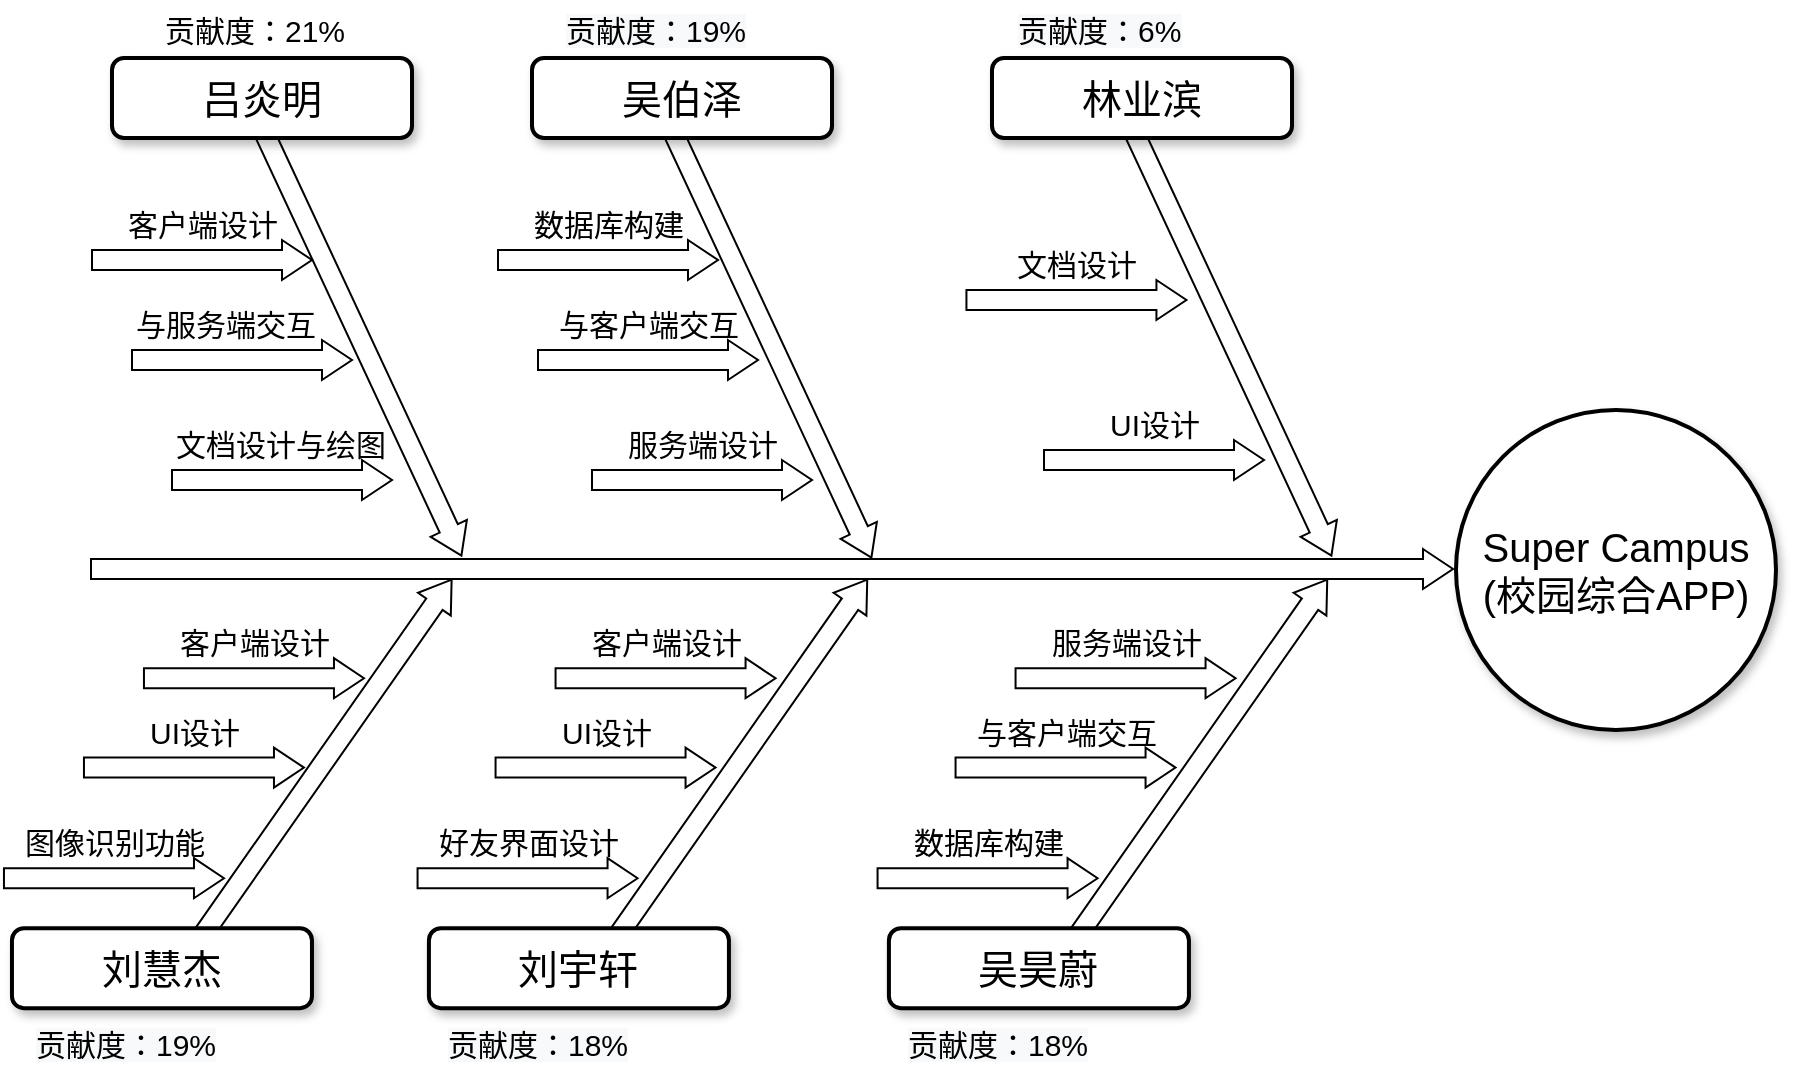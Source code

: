 <mxfile version="16.1.0" type="device"><diagram name="Page-1" id="b7a7eaba-c6c5-6fbe-34ae-1d3a4219ac39"><mxGraphModel dx="1038" dy="529" grid="1" gridSize="10" guides="1" tooltips="1" connect="1" arrows="1" fold="1" page="1" pageScale="1.5" pageWidth="1169" pageHeight="826" background="none" math="0" shadow="0"><root><mxCell id="0" style=";html=1;"/><mxCell id="1" style=";html=1;" parent="0"/><mxCell id="GviL98HE4_DU0zsVierA-6" value="" style="html=1;shadow=0;dashed=0;align=center;verticalAlign=middle;shape=mxgraph.arrows2.arrow;dy=0.5;dx=15;direction=north;notch=0;rounded=0;strokeWidth=1;fontSize=20;rotation=35;" parent="1" vertex="1"><mxGeometry x="1028" y="603.17" width="20" height="239.26" as="geometry"/></mxCell><mxCell id="279d4c6e8b4f5ae2-2" value="" style="html=1;shadow=0;dashed=0;align=center;verticalAlign=middle;shape=mxgraph.arrows2.arrow;dy=0.5;dx=15;direction=north;notch=0;rounded=0;strokeWidth=1;fontSize=20;rotation=35;" parent="1" vertex="1"><mxGeometry x="593" y="604.06" width="20" height="229.47" as="geometry"/></mxCell><mxCell id="279d4c6e8b4f5ae2-3" value="" style="html=1;shadow=0;dashed=0;align=center;verticalAlign=middle;shape=mxgraph.arrows2.arrow;dy=0.5;dx=15;direction=north;notch=0;rounded=0;strokeWidth=1;fontSize=20;rotation=35;" parent="1" vertex="1"><mxGeometry x="798" y="603.17" width="20" height="239.26" as="geometry"/></mxCell><mxCell id="279d4c6e8b4f5ae2-5" value="" style="html=1;shadow=0;dashed=0;align=center;verticalAlign=middle;shape=mxgraph.arrows2.arrow;dy=0.5;dx=15;direction=north;notch=0;rounded=0;strokeWidth=1;fontSize=20;rotation=90;" parent="1" vertex="1"><mxGeometry x="819" y="279" width="20" height="681" as="geometry"/></mxCell><mxCell id="279d4c6e8b4f5ae2-6" value="" style="html=1;shadow=0;dashed=0;align=center;verticalAlign=middle;shape=mxgraph.arrows2.arrow;dy=0.5;dx=15;direction=north;notch=0;rounded=0;strokeWidth=1;fontSize=20;rotation=155;" parent="1" vertex="1"><mxGeometry x="613" y="384" width="20" height="240" as="geometry"/></mxCell><mxCell id="279d4c6e8b4f5ae2-7" value="" style="html=1;shadow=0;dashed=0;align=center;verticalAlign=middle;shape=mxgraph.arrows2.arrow;dy=0.5;dx=15;direction=north;notch=0;rounded=0;strokeWidth=1;fontSize=20;rotation=155;" parent="1" vertex="1"><mxGeometry x="818" y="385" width="20" height="240" as="geometry"/></mxCell><mxCell id="279d4c6e8b4f5ae2-8" value="" style="html=1;shadow=0;dashed=0;align=center;verticalAlign=middle;shape=mxgraph.arrows2.arrow;dy=0.5;dx=15;direction=north;notch=0;rounded=0;strokeWidth=1;fontSize=20;rotation=155;" parent="1" vertex="1"><mxGeometry x="1048" y="384" width="20" height="240" as="geometry"/></mxCell><mxCell id="279d4c6e8b4f5ae2-9" value="吕炎明" style="rounded=1;whiteSpace=wrap;html=1;shadow=1;strokeWidth=2;fontSize=20;" parent="1" vertex="1"><mxGeometry x="499" y="364" width="150" height="40" as="geometry"/></mxCell><mxCell id="279d4c6e8b4f5ae2-10" value="吴伯泽" style="rounded=1;whiteSpace=wrap;html=1;shadow=1;strokeWidth=2;fontSize=20;" parent="1" vertex="1"><mxGeometry x="709" y="364" width="150" height="40" as="geometry"/></mxCell><mxCell id="279d4c6e8b4f5ae2-11" value="林业滨" style="rounded=1;whiteSpace=wrap;html=1;shadow=1;strokeWidth=2;fontSize=20;" parent="1" vertex="1"><mxGeometry x="939" y="364" width="150" height="40" as="geometry"/></mxCell><mxCell id="279d4c6e8b4f5ae2-12" value="刘慧杰" style="rounded=1;whiteSpace=wrap;html=1;shadow=1;strokeWidth=2;fontSize=20;" parent="1" vertex="1"><mxGeometry x="448.98" y="799.11" width="150" height="40" as="geometry"/></mxCell><mxCell id="279d4c6e8b4f5ae2-13" value="刘宇轩" style="rounded=1;whiteSpace=wrap;html=1;shadow=1;strokeWidth=2;fontSize=20;" parent="1" vertex="1"><mxGeometry x="657.46" y="799.11" width="150" height="40" as="geometry"/></mxCell><mxCell id="279d4c6e8b4f5ae2-15" value="Super Campus&lt;br&gt;(校园综合APP)" style="ellipse;whiteSpace=wrap;html=1;rounded=1;shadow=1;strokeWidth=2;fontSize=20;" parent="1" vertex="1"><mxGeometry x="1171" y="540" width="160" height="160" as="geometry"/></mxCell><mxCell id="279d4c6e8b4f5ae2-18" value="&lt;font style=&quot;font-size: 15px&quot;&gt;文档设计&lt;/font&gt;" style="html=1;shadow=0;dashed=0;align=center;verticalAlign=middle;shape=mxgraph.arrows2.arrow;dy=0.5;dx=15;direction=north;notch=0;rounded=0;strokeWidth=1;fontSize=20;rotation=90;horizontal=0;labelPosition=left;verticalLabelPosition=middle;" parent="1" vertex="1"><mxGeometry x="971.22" y="430" width="20" height="110" as="geometry"/></mxCell><mxCell id="279d4c6e8b4f5ae2-19" value="&lt;span style=&quot;font-size: 15px&quot;&gt;图像识别功能&lt;/span&gt;" style="html=1;shadow=0;dashed=0;align=center;verticalAlign=middle;shape=mxgraph.arrows2.arrow;dy=0.5;dx=15;direction=north;notch=0;rounded=0;strokeWidth=1;fontSize=20;rotation=90;horizontal=0;labelPosition=left;verticalLabelPosition=middle;" parent="1" vertex="1"><mxGeometry x="489.98" y="719.11" width="20" height="110" as="geometry"/></mxCell><mxCell id="279d4c6e8b4f5ae2-20" value="&lt;span style=&quot;font-size: 15px&quot;&gt;好友界面设计&lt;/span&gt;" style="html=1;shadow=0;dashed=0;align=center;verticalAlign=middle;shape=mxgraph.arrows2.arrow;dy=0.5;dx=15;direction=north;notch=0;rounded=0;strokeWidth=1;fontSize=20;rotation=90;horizontal=0;labelPosition=left;verticalLabelPosition=middle;" parent="1" vertex="1"><mxGeometry x="696.78" y="719.11" width="20" height="110" as="geometry"/></mxCell><mxCell id="279d4c6e8b4f5ae2-25" value="&lt;span style=&quot;font-size: 15px&quot;&gt;UI设计&lt;/span&gt;" style="html=1;shadow=0;dashed=0;align=center;verticalAlign=middle;shape=mxgraph.arrows2.arrow;dy=0.5;dx=15;direction=north;notch=0;rounded=0;strokeWidth=1;fontSize=20;rotation=90;horizontal=0;labelPosition=left;verticalLabelPosition=middle;" parent="1" vertex="1"><mxGeometry x="529.98" y="663.79" width="20" height="110" as="geometry"/></mxCell><mxCell id="279d4c6e8b4f5ae2-26" value="&lt;font style=&quot;font-size: 15px&quot;&gt;UI设计&lt;/font&gt;" style="html=1;shadow=0;dashed=0;align=center;verticalAlign=middle;shape=mxgraph.arrows2.arrow;dy=0.5;dx=15;direction=north;notch=0;rounded=0;strokeWidth=1;fontSize=20;rotation=90;horizontal=0;labelPosition=left;verticalLabelPosition=middle;" parent="1" vertex="1"><mxGeometry x="735.78" y="663.79" width="20" height="110" as="geometry"/></mxCell><mxCell id="yj-ChsFLog5O3G7xAj6D-8" value="&lt;font style=&quot;font-size: 15px&quot;&gt;服务端设计&lt;/font&gt;" style="html=1;shadow=0;dashed=0;align=center;verticalAlign=middle;shape=mxgraph.arrows2.arrow;dy=0.5;dx=15;direction=north;notch=0;rounded=0;strokeWidth=1;fontSize=20;rotation=90;horizontal=0;labelPosition=left;verticalLabelPosition=middle;" parent="1" vertex="1"><mxGeometry x="784" y="520" width="20" height="110" as="geometry"/></mxCell><mxCell id="yj-ChsFLog5O3G7xAj6D-11" value="&lt;font style=&quot;font-size: 15px&quot;&gt;客户端设计&lt;/font&gt;" style="html=1;shadow=0;dashed=0;align=center;verticalAlign=middle;shape=mxgraph.arrows2.arrow;dy=0.5;dx=15;direction=north;notch=0;rounded=0;strokeWidth=1;fontSize=20;rotation=90;horizontal=0;labelPosition=left;verticalLabelPosition=middle;" parent="1" vertex="1"><mxGeometry x="559.98" y="619.11" width="20" height="110" as="geometry"/></mxCell><mxCell id="yj-ChsFLog5O3G7xAj6D-13" value="&lt;span style=&quot;font-size: 15px&quot;&gt;文档设计与绘图&lt;/span&gt;" style="html=1;shadow=0;dashed=0;align=left;verticalAlign=middle;shape=mxgraph.arrows2.arrow;dy=0.5;dx=15;direction=north;notch=0;rounded=0;strokeWidth=1;fontSize=20;rotation=90;horizontal=0;labelPosition=left;verticalLabelPosition=middle;" parent="1" vertex="1"><mxGeometry x="574" y="520" width="20" height="110" as="geometry"/></mxCell><mxCell id="yj-ChsFLog5O3G7xAj6D-14" value="&lt;font style=&quot;font-size: 15px&quot;&gt;与服务端交互&lt;br&gt;&lt;/font&gt;" style="html=1;shadow=0;dashed=0;align=left;verticalAlign=middle;shape=mxgraph.arrows2.arrow;dy=0.5;dx=15;direction=north;notch=0;rounded=0;strokeWidth=1;fontSize=20;rotation=90;horizontal=0;labelPosition=left;verticalLabelPosition=middle;" parent="1" vertex="1"><mxGeometry x="554" y="460" width="20" height="110" as="geometry"/></mxCell><mxCell id="yj-ChsFLog5O3G7xAj6D-15" value="&lt;font style=&quot;font-size: 15px&quot;&gt;客户端设计&lt;/font&gt;" style="html=1;shadow=0;dashed=0;align=center;verticalAlign=middle;shape=mxgraph.arrows2.arrow;dy=0.5;dx=15;direction=north;notch=0;rounded=0;strokeWidth=1;fontSize=20;rotation=90;horizontal=0;labelPosition=left;verticalLabelPosition=middle;" parent="1" vertex="1"><mxGeometry x="534" y="410" width="20" height="110" as="geometry"/></mxCell><mxCell id="yj-ChsFLog5O3G7xAj6D-16" value="&lt;font style=&quot;font-size: 15px&quot;&gt;数据库构建&lt;/font&gt;" style="html=1;shadow=0;dashed=0;align=center;verticalAlign=middle;shape=mxgraph.arrows2.arrow;dy=0.5;dx=15;direction=north;notch=0;rounded=0;strokeWidth=1;fontSize=20;rotation=90;horizontal=0;labelPosition=left;verticalLabelPosition=middle;" parent="1" vertex="1"><mxGeometry x="737" y="410" width="20" height="110" as="geometry"/></mxCell><mxCell id="yj-ChsFLog5O3G7xAj6D-17" value="&lt;span style=&quot;font-size: 15px&quot;&gt;与客户端交互&lt;br&gt;&lt;/span&gt;" style="html=1;shadow=0;dashed=0;align=center;verticalAlign=middle;shape=mxgraph.arrows2.arrow;dy=0.5;dx=15;direction=north;notch=0;rounded=0;strokeWidth=1;fontSize=20;rotation=90;horizontal=0;labelPosition=left;verticalLabelPosition=middle;" parent="1" vertex="1"><mxGeometry x="757" y="460" width="20" height="110" as="geometry"/></mxCell><mxCell id="yj-ChsFLog5O3G7xAj6D-20" value="&lt;font style=&quot;font-size: 15px&quot;&gt;客户端设计&lt;/font&gt;" style="html=1;shadow=0;dashed=0;align=center;verticalAlign=middle;shape=mxgraph.arrows2.arrow;dy=0.5;dx=15;direction=north;notch=0;rounded=0;strokeWidth=1;fontSize=20;rotation=90;horizontal=0;labelPosition=left;verticalLabelPosition=middle;" parent="1" vertex="1"><mxGeometry x="765.78" y="619.11" width="20" height="110" as="geometry"/></mxCell><mxCell id="V2nj74NWcGtjy0Es4QQn-2" value="&lt;font style=&quot;font-size: 15px&quot;&gt;UI设计&lt;/font&gt;" style="html=1;shadow=0;dashed=0;align=center;verticalAlign=middle;shape=mxgraph.arrows2.arrow;dy=0.5;dx=15;direction=north;notch=0;rounded=0;strokeWidth=1;fontSize=20;rotation=90;horizontal=0;labelPosition=left;verticalLabelPosition=middle;" parent="1" vertex="1"><mxGeometry x="1010" y="510" width="20" height="110" as="geometry"/></mxCell><mxCell id="L98Z9GFhKU1h9-68gWTV-1" value="&lt;font style=&quot;font-size: 15px&quot;&gt;贡献度：21%&lt;/font&gt;" style="text;html=1;align=center;verticalAlign=middle;resizable=0;points=[];autosize=1;strokeColor=none;" parent="1" vertex="1"><mxGeometry x="515" y="340" width="110" height="20" as="geometry"/></mxCell><mxCell id="L98Z9GFhKU1h9-68gWTV-2" value="&lt;span style=&quot;color: rgb(0 , 0 , 0) ; font-family: &amp;#34;helvetica&amp;#34; ; font-size: 15px ; font-style: normal ; font-weight: 400 ; letter-spacing: normal ; text-align: center ; text-indent: 0px ; text-transform: none ; word-spacing: 0px ; background-color: rgb(248 , 249 , 250) ; display: inline ; float: none&quot;&gt;贡献度：19%&lt;/span&gt;" style="text;whiteSpace=wrap;html=1;" parent="1" vertex="1"><mxGeometry x="724" y="335" width="140" height="30" as="geometry"/></mxCell><mxCell id="L98Z9GFhKU1h9-68gWTV-3" value="&lt;span style=&quot;color: rgb(0 , 0 , 0) ; font-family: &amp;#34;helvetica&amp;#34; ; font-size: 15px ; font-style: normal ; font-weight: 400 ; letter-spacing: normal ; text-align: center ; text-indent: 0px ; text-transform: none ; word-spacing: 0px ; background-color: rgb(248 , 249 , 250) ; display: inline ; float: none&quot;&gt;贡献度：19%&lt;/span&gt;" style="text;whiteSpace=wrap;html=1;" parent="1" vertex="1"><mxGeometry x="458.98" y="842.43" width="140" height="30" as="geometry"/></mxCell><mxCell id="L98Z9GFhKU1h9-68gWTV-4" value="&lt;span style=&quot;color: rgb(0 , 0 , 0) ; font-family: &amp;#34;helvetica&amp;#34; ; font-size: 15px ; font-style: normal ; font-weight: 400 ; letter-spacing: normal ; text-align: center ; text-indent: 0px ; text-transform: none ; word-spacing: 0px ; background-color: rgb(248 , 249 , 250) ; display: inline ; float: none&quot;&gt;贡献度：18%&lt;/span&gt;" style="text;whiteSpace=wrap;html=1;" parent="1" vertex="1"><mxGeometry x="664.78" y="842.43" width="140" height="30" as="geometry"/></mxCell><mxCell id="L98Z9GFhKU1h9-68gWTV-5" value="&lt;span style=&quot;color: rgb(0 , 0 , 0) ; font-family: &amp;#34;helvetica&amp;#34; ; font-size: 15px ; font-style: normal ; font-weight: 400 ; letter-spacing: normal ; text-align: center ; text-indent: 0px ; text-transform: none ; word-spacing: 0px ; background-color: rgb(248 , 249 , 250) ; display: inline ; float: none&quot;&gt;贡献度：6%&lt;/span&gt;" style="text;whiteSpace=wrap;html=1;" parent="1" vertex="1"><mxGeometry x="950" y="335" width="140" height="30" as="geometry"/></mxCell><mxCell id="GviL98HE4_DU0zsVierA-1" value="吴昊蔚" style="rounded=1;whiteSpace=wrap;html=1;shadow=1;strokeWidth=2;fontSize=20;" parent="1" vertex="1"><mxGeometry x="887.46" y="799.11" width="150" height="40" as="geometry"/></mxCell><mxCell id="GviL98HE4_DU0zsVierA-2" value="&lt;font style=&quot;font-size: 15px&quot;&gt;数据库构建&lt;/font&gt;" style="html=1;shadow=0;dashed=0;align=center;verticalAlign=middle;shape=mxgraph.arrows2.arrow;dy=0.5;dx=15;direction=north;notch=0;rounded=0;strokeWidth=1;fontSize=20;rotation=90;horizontal=0;labelPosition=left;verticalLabelPosition=middle;" parent="1" vertex="1"><mxGeometry x="926.78" y="719.11" width="20" height="110" as="geometry"/></mxCell><mxCell id="GviL98HE4_DU0zsVierA-3" value="&lt;span style=&quot;font-size: 15px&quot;&gt;与客户端交互&lt;/span&gt;" style="html=1;shadow=0;dashed=0;align=center;verticalAlign=middle;shape=mxgraph.arrows2.arrow;dy=0.5;dx=15;direction=north;notch=0;rounded=0;strokeWidth=1;fontSize=20;rotation=90;horizontal=0;labelPosition=left;verticalLabelPosition=middle;" parent="1" vertex="1"><mxGeometry x="965.78" y="663.79" width="20" height="110" as="geometry"/></mxCell><mxCell id="GviL98HE4_DU0zsVierA-4" value="&lt;font style=&quot;font-size: 15px&quot;&gt;服务端设计&lt;/font&gt;" style="html=1;shadow=0;dashed=0;align=center;verticalAlign=middle;shape=mxgraph.arrows2.arrow;dy=0.5;dx=15;direction=north;notch=0;rounded=0;strokeWidth=1;fontSize=20;rotation=90;horizontal=0;labelPosition=left;verticalLabelPosition=middle;" parent="1" vertex="1"><mxGeometry x="995.78" y="619.11" width="20" height="110" as="geometry"/></mxCell><mxCell id="GviL98HE4_DU0zsVierA-5" value="&lt;span style=&quot;color: rgb(0 , 0 , 0) ; font-family: &amp;#34;helvetica&amp;#34; ; font-size: 15px ; font-style: normal ; font-weight: 400 ; letter-spacing: normal ; text-align: center ; text-indent: 0px ; text-transform: none ; word-spacing: 0px ; background-color: rgb(248 , 249 , 250) ; display: inline ; float: none&quot;&gt;贡献度：18%&lt;/span&gt;" style="text;whiteSpace=wrap;html=1;" parent="1" vertex="1"><mxGeometry x="894.78" y="842.43" width="140" height="30" as="geometry"/></mxCell></root></mxGraphModel></diagram></mxfile>